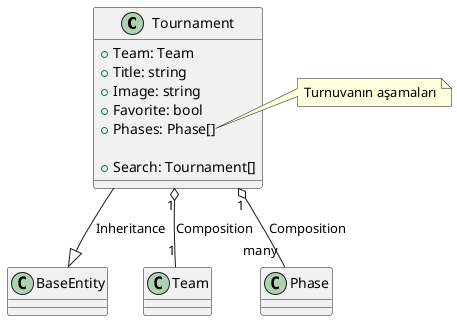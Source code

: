 @startuml Tournament Class Diagram

class Tournament {
    + Team: Team
    + Title: string
    + Image: string
    + Favorite: bool
    + Phases: Phase[]

    + Search: Tournament[]
}

Tournament --|> BaseEntity: Inheritance
Tournament "1" o-- "1" Team: Composition
Tournament "1" o-- "many" Phase: Composition

note right of Tournament::Phases
Turnuvanın aşamaları
end note

@enduml
